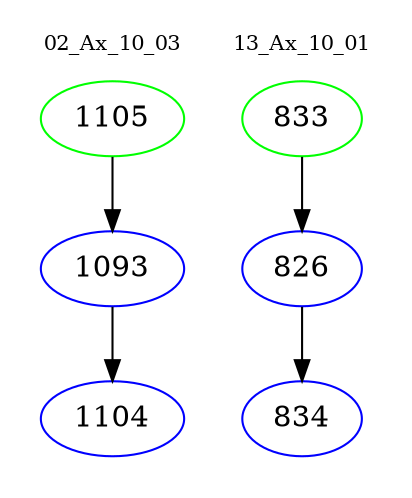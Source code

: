 digraph{
subgraph cluster_0 {
color = white
label = "02_Ax_10_03";
fontsize=10;
T0_1105 [label="1105", color="green"]
T0_1105 -> T0_1093 [color="black"]
T0_1093 [label="1093", color="blue"]
T0_1093 -> T0_1104 [color="black"]
T0_1104 [label="1104", color="blue"]
}
subgraph cluster_1 {
color = white
label = "13_Ax_10_01";
fontsize=10;
T1_833 [label="833", color="green"]
T1_833 -> T1_826 [color="black"]
T1_826 [label="826", color="blue"]
T1_826 -> T1_834 [color="black"]
T1_834 [label="834", color="blue"]
}
}
